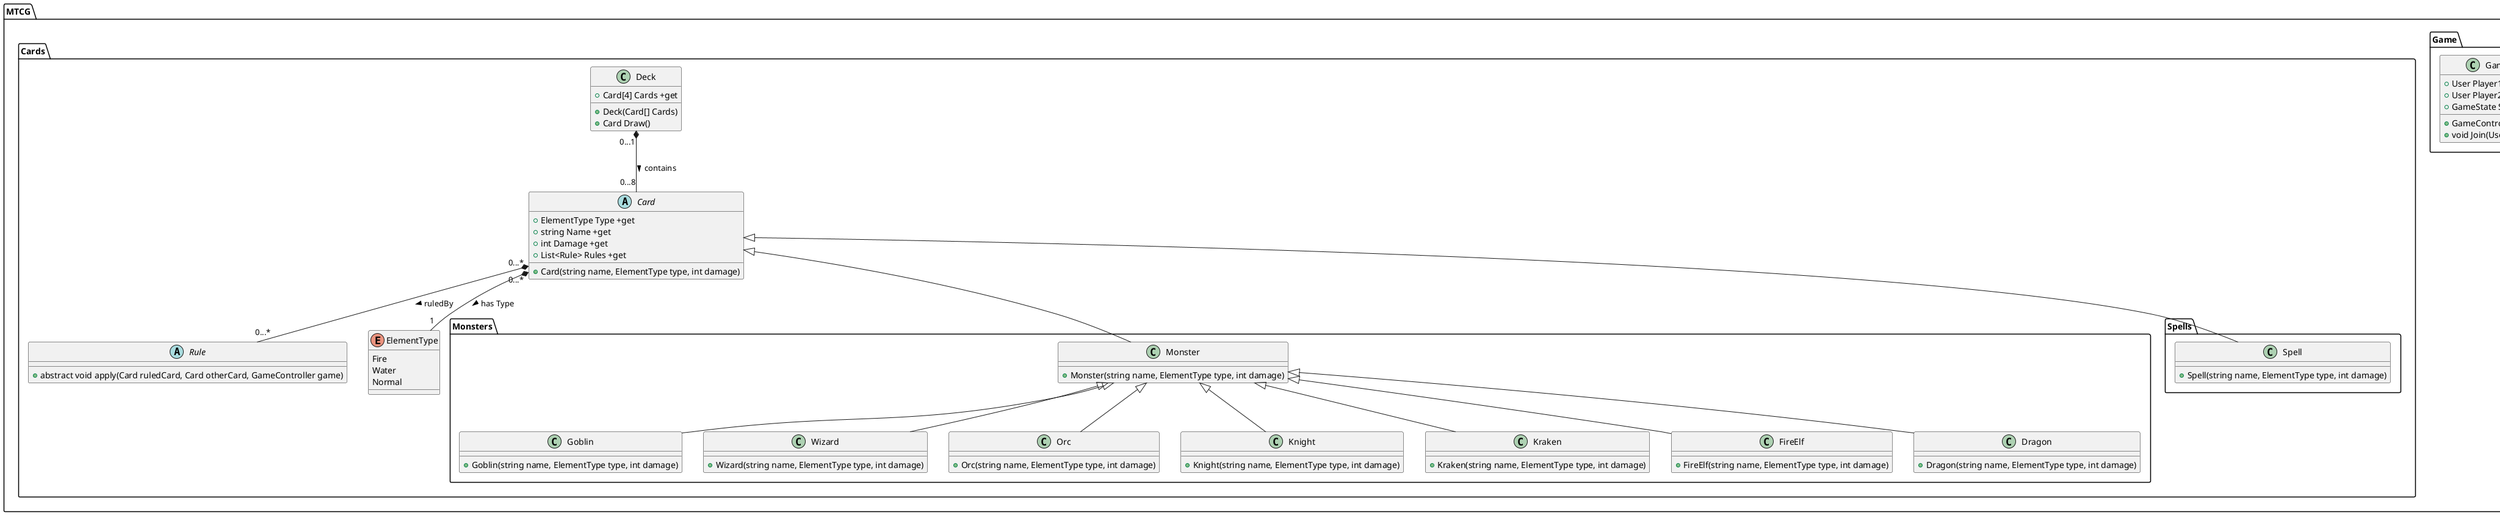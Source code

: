 @startuml

    namespace MTCG {
        namespace MTCG.Game {
            class GameController {
                {field} + User Player1 +get
                {field} + User Player2 +get
                {field} + GameState State +get 

                + GameController(User Creator)
                + void Join(User joiner)
            }
        }

        namespace MTCG.Cards {
            Card "0...*" *-- "0...*" Rule : ruledBy >
            abstract class Rule {
                + abstract void apply(Card ruledCard, Card otherCard, GameController game)
            }

            class Deck {
                {field} + Card[4] Cards +get

                + Deck(Card[] Cards)
                + Card Draw()
            }
            Deck "0...1" *-- "0...8" Card : contains >

            abstract class Card {
                {field} + ElementType Type +get
                {field} + string Name +get
                {field} + int Damage +get
                {field} + List<Rule> Rules +get

                + Card(string name, ElementType type, int damage)
            }

            Card "0...*" *-- "1" ElementType : has Type >
            enum ElementType {
                Fire
                Water
                Normal
            }

            namespace MTCG.Cards.Monsters {
                MTCG.Cards.Card <|-- Monster
                class Monster {
                    + Monster(string name, ElementType type, int damage)
                }

                Monster <|-- Goblin
                class Goblin {
                    + Goblin(string name, ElementType type, int damage)
                }

                Monster <|-- Wizard
                class Wizard {
                    + Wizard(string name, ElementType type, int damage)
                }
                
                Monster <|-- Orc
                class Orc {
                    + Orc(string name, ElementType type, int damage)
                }
                
                Monster <|-- Knight
                class Knight {
                    + Knight(string name, ElementType type, int damage)
                }

                Monster <|-- Kraken
                class Kraken {
                    + Kraken(string name, ElementType type, int damage)
                }

                Monster <|-- FireElf
                class FireElf {
                    + FireElf(string name, ElementType type, int damage)
                }
                
                Monster <|-- Dragon
                class Dragon {
                    + Dragon(string name, ElementType type, int damage)
                }
            }

            namespace MTCG.Cards.Spells {
                MTCG.Cards.Card <|-- Spell
                class Spell {
                    + Spell(string name, ElementType type, int damage)
                }
            }
        }
    }

@enduml